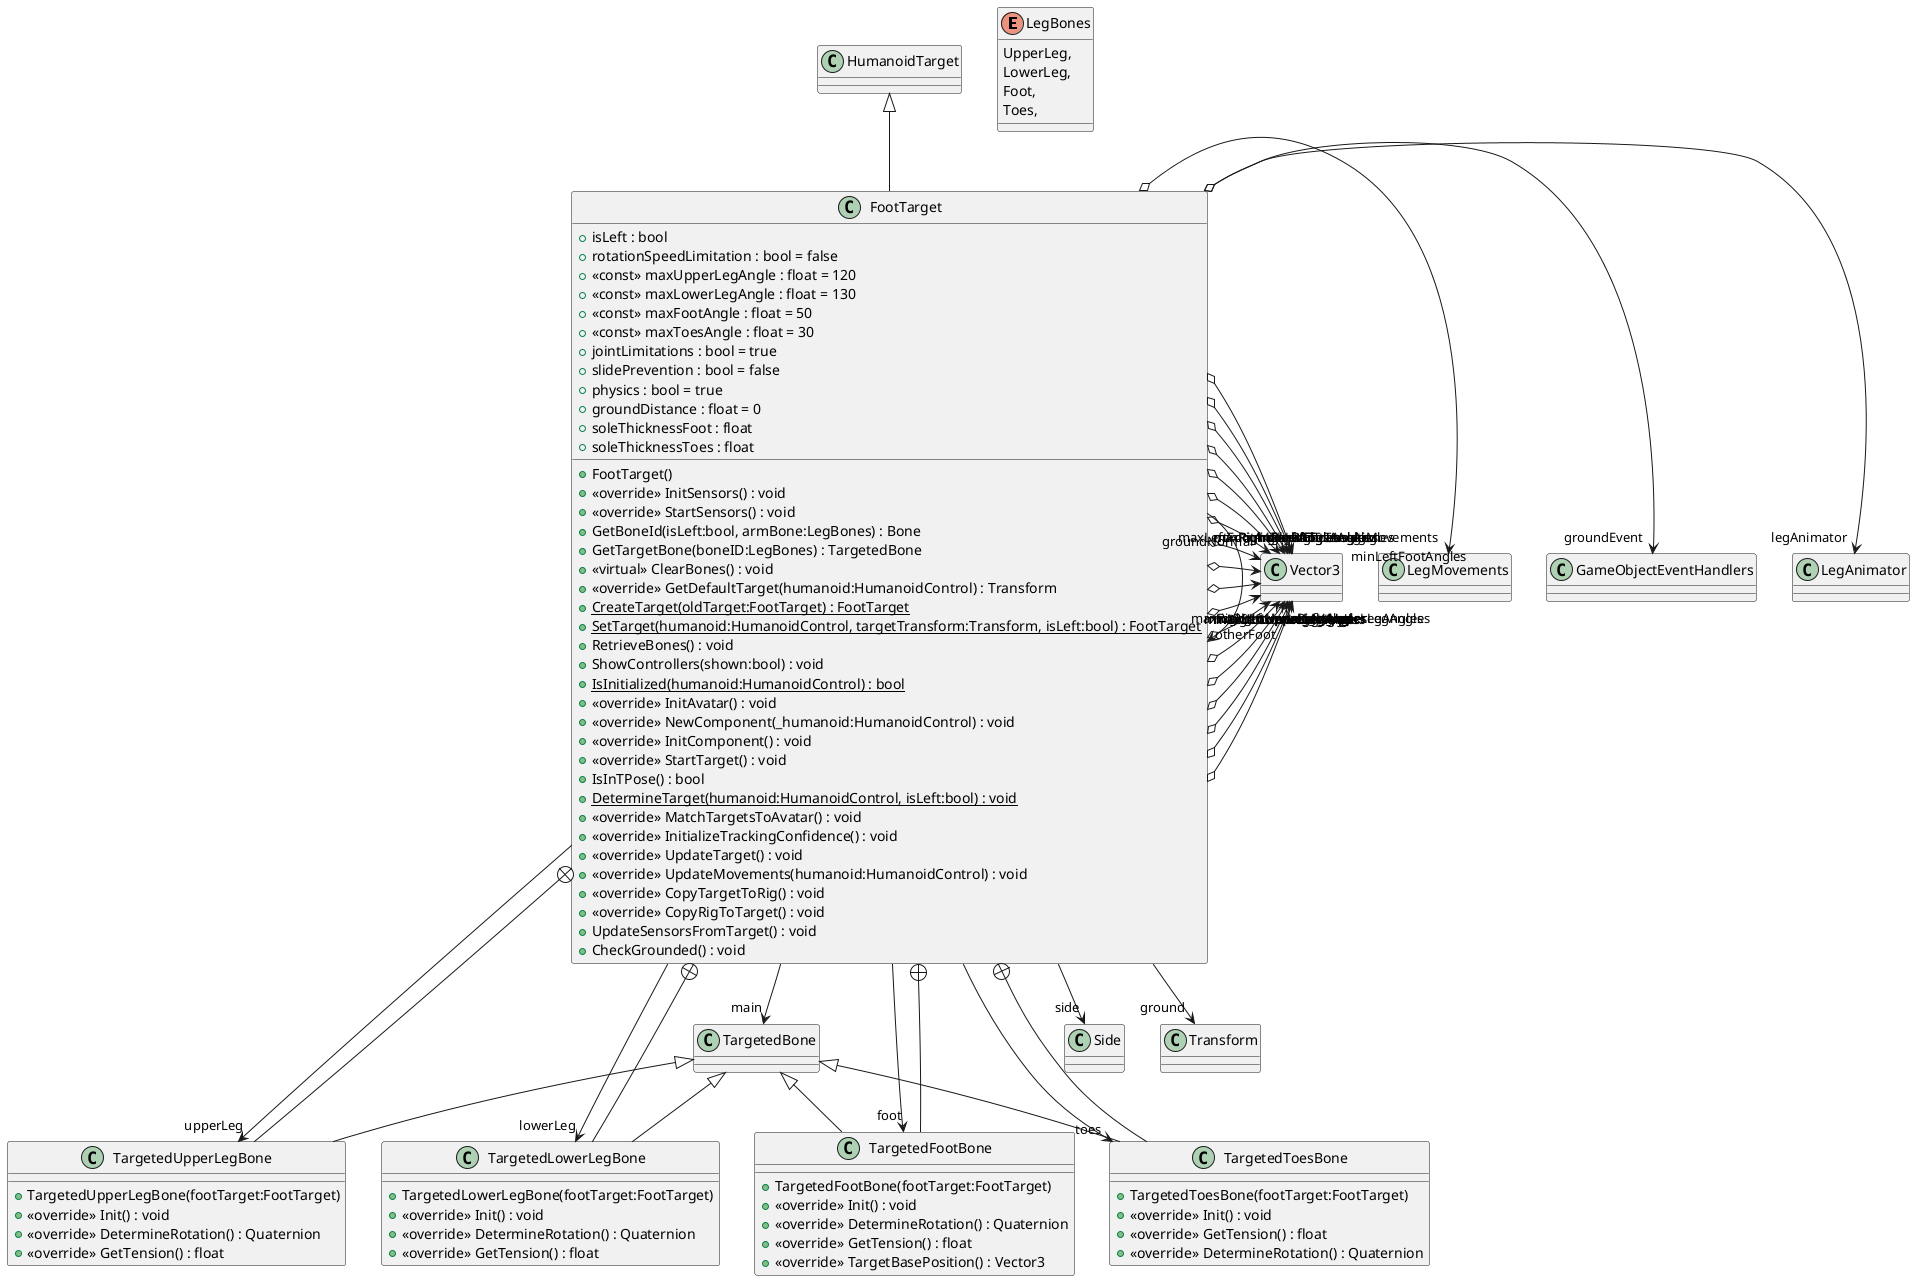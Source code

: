 @startuml
enum LegBones {
    UpperLeg,
    LowerLeg,
    Foot,
    Toes,
}
class FootTarget {
    + isLeft : bool
    + FootTarget()
    + rotationSpeedLimitation : bool = false
    + <<const>> maxUpperLegAngle : float = 120
    + <<const>> maxLowerLegAngle : float = 130
    + <<const>> maxFootAngle : float = 50
    + <<const>> maxToesAngle : float = 30
    + <<override>> InitSensors() : void
    + <<override>> StartSensors() : void
    + GetBoneId(isLeft:bool, armBone:LegBones) : Bone
    + GetTargetBone(boneID:LegBones) : TargetedBone
    + <<virtual>> ClearBones() : void
    + <<override>> GetDefaultTarget(humanoid:HumanoidControl) : Transform
    + {static} CreateTarget(oldTarget:FootTarget) : FootTarget
    + {static} SetTarget(humanoid:HumanoidControl, targetTransform:Transform, isLeft:bool) : FootTarget
    + RetrieveBones() : void
    + jointLimitations : bool = true
    + slidePrevention : bool = false
    + physics : bool = true
    + ShowControllers(shown:bool) : void
    + groundDistance : float = 0
    + soleThicknessFoot : float
    + soleThicknessToes : float
    + {static} IsInitialized(humanoid:HumanoidControl) : bool
    + <<override>> InitAvatar() : void
    + <<override>> NewComponent(_humanoid:HumanoidControl) : void
    + <<override>> InitComponent() : void
    + <<override>> StartTarget() : void
    + IsInTPose() : bool
    + {static} DetermineTarget(humanoid:HumanoidControl, isLeft:bool) : void
    + <<override>> MatchTargetsToAvatar() : void
    + <<override>> InitializeTrackingConfidence() : void
    + <<override>> UpdateTarget() : void
    + <<override>> UpdateMovements(humanoid:HumanoidControl) : void
    + <<override>> CopyTargetToRig() : void
    + <<override>> CopyRigToTarget() : void
    + UpdateSensorsFromTarget() : void
    + CheckGrounded() : void
}
class TargetedUpperLegBone {
    + TargetedUpperLegBone(footTarget:FootTarget)
    + <<override>> Init() : void
    + <<override>> DetermineRotation() : Quaternion
    + <<override>> GetTension() : float
}
class TargetedLowerLegBone {
    + TargetedLowerLegBone(footTarget:FootTarget)
    + <<override>> Init() : void
    + <<override>> DetermineRotation() : Quaternion
    + <<override>> GetTension() : float
}
class TargetedFootBone {
    + TargetedFootBone(footTarget:FootTarget)
    + <<override>> Init() : void
    + <<override>> DetermineRotation() : Quaternion
    + <<override>> GetTension() : float
    + <<override>> TargetBasePosition() : Vector3
}
class TargetedToesBone {
    + TargetedToesBone(footTarget:FootTarget)
    + <<override>> Init() : void
    + <<override>> GetTension() : float
    + <<override>> DetermineRotation() : Quaternion
}
HumanoidTarget <|-- FootTarget
FootTarget --> "side" Side
FootTarget --> "otherFoot" FootTarget
FootTarget o-> "legMovements" LegMovements
FootTarget o-> "minLeftUpperLegAngles" Vector3
FootTarget o-> "maxLeftUpperLegAngles" Vector3
FootTarget o-> "minRightUpperLegAngles" Vector3
FootTarget o-> "maxRightUpperLegAngles" Vector3
FootTarget o-> "minLeftLowerLegAngles" Vector3
FootTarget o-> "maxLeftLowerLegAngles" Vector3
FootTarget o-> "minRightLowerLegAngles" Vector3
FootTarget o-> "maxRightLowerLegAngles" Vector3
FootTarget o-> "minLeftFootAngles" Vector3
FootTarget o-> "maxLeftFootAngles" Vector3
FootTarget o-> "minRightFootAngles" Vector3
FootTarget o-> "maxRightFootAngles" Vector3
FootTarget o-> "minLeftToesAngles" Vector3
FootTarget o-> "maxLeftToesAngles" Vector3
FootTarget o-> "minRightToesAngles" Vector3
FootTarget o-> "maxRightToesAngles" Vector3
FootTarget o-> "legAnimator" LegAnimator
FootTarget --> "main" TargetedBone
FootTarget --> "upperLeg" TargetedUpperLegBone
FootTarget --> "lowerLeg" TargetedLowerLegBone
FootTarget --> "foot" TargetedFootBone
FootTarget --> "toes" TargetedToesBone
FootTarget o-> "groundEvent" GameObjectEventHandlers
FootTarget --> "ground" Transform
FootTarget o-> "groundNormal" Vector3
FootTarget o-> "groundTranslation" Vector3
FootTarget +-- TargetedUpperLegBone
TargetedBone <|-- TargetedUpperLegBone
FootTarget +-- TargetedLowerLegBone
TargetedBone <|-- TargetedLowerLegBone
FootTarget +-- TargetedFootBone
TargetedBone <|-- TargetedFootBone
FootTarget +-- TargetedToesBone
TargetedBone <|-- TargetedToesBone
@enduml
